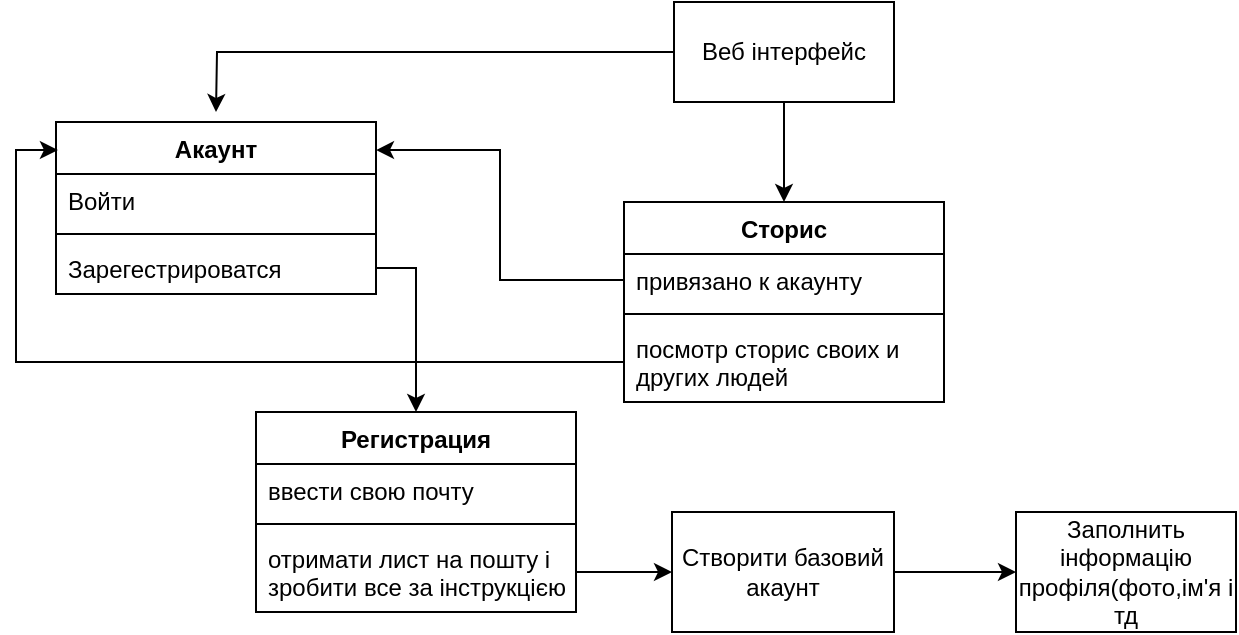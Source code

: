<mxfile version="24.8.2">
  <diagram name="Страница — 1" id="6P2qC8MFMwV7VLMH0evj">
    <mxGraphModel dx="1195" dy="682" grid="1" gridSize="10" guides="1" tooltips="1" connect="1" arrows="1" fold="1" page="1" pageScale="1" pageWidth="827" pageHeight="1169" math="0" shadow="0">
      <root>
        <mxCell id="0" />
        <mxCell id="1" parent="0" />
        <mxCell id="pbosFxjijV60UcTdRhiq-2" style="edgeStyle=orthogonalEdgeStyle;rounded=0;orthogonalLoop=1;jettySize=auto;html=1;" edge="1" parent="1" source="pbosFxjijV60UcTdRhiq-1">
          <mxGeometry relative="1" as="geometry">
            <mxPoint x="130" y="95" as="targetPoint" />
          </mxGeometry>
        </mxCell>
        <mxCell id="pbosFxjijV60UcTdRhiq-8" style="edgeStyle=orthogonalEdgeStyle;rounded=0;orthogonalLoop=1;jettySize=auto;html=1;exitX=0.5;exitY=1;exitDx=0;exitDy=0;" edge="1" parent="1" source="pbosFxjijV60UcTdRhiq-1" target="pbosFxjijV60UcTdRhiq-9">
          <mxGeometry relative="1" as="geometry">
            <mxPoint x="414" y="140" as="targetPoint" />
          </mxGeometry>
        </mxCell>
        <mxCell id="pbosFxjijV60UcTdRhiq-1" value="&lt;font style=&quot;vertical-align: inherit;&quot;&gt;&lt;font style=&quot;vertical-align: inherit;&quot;&gt;Веб інтерфейс&lt;/font&gt;&lt;/font&gt;" style="html=1;whiteSpace=wrap;" vertex="1" parent="1">
          <mxGeometry x="359" y="40" width="110" height="50" as="geometry" />
        </mxCell>
        <mxCell id="pbosFxjijV60UcTdRhiq-4" value="&lt;font style=&quot;vertical-align: inherit;&quot;&gt;&lt;font style=&quot;vertical-align: inherit;&quot;&gt;Акаунт&lt;/font&gt;&lt;/font&gt;" style="swimlane;fontStyle=1;align=center;verticalAlign=top;childLayout=stackLayout;horizontal=1;startSize=26;horizontalStack=0;resizeParent=1;resizeParentMax=0;resizeLast=0;collapsible=1;marginBottom=0;whiteSpace=wrap;html=1;" vertex="1" parent="1">
          <mxGeometry x="50" y="100" width="160" height="86" as="geometry" />
        </mxCell>
        <mxCell id="pbosFxjijV60UcTdRhiq-5" value="&lt;font style=&quot;vertical-align: inherit;&quot;&gt;&lt;font style=&quot;vertical-align: inherit;&quot;&gt;Войти&lt;/font&gt;&lt;/font&gt;" style="text;strokeColor=none;fillColor=none;align=left;verticalAlign=top;spacingLeft=4;spacingRight=4;overflow=hidden;rotatable=0;points=[[0,0.5],[1,0.5]];portConstraint=eastwest;whiteSpace=wrap;html=1;" vertex="1" parent="pbosFxjijV60UcTdRhiq-4">
          <mxGeometry y="26" width="160" height="26" as="geometry" />
        </mxCell>
        <mxCell id="pbosFxjijV60UcTdRhiq-6" value="" style="line;strokeWidth=1;fillColor=none;align=left;verticalAlign=middle;spacingTop=-1;spacingLeft=3;spacingRight=3;rotatable=0;labelPosition=right;points=[];portConstraint=eastwest;strokeColor=inherit;" vertex="1" parent="pbosFxjijV60UcTdRhiq-4">
          <mxGeometry y="52" width="160" height="8" as="geometry" />
        </mxCell>
        <mxCell id="pbosFxjijV60UcTdRhiq-7" value="&lt;font style=&quot;vertical-align: inherit;&quot;&gt;&lt;font style=&quot;vertical-align: inherit;&quot;&gt;Зарегестрироватся&lt;/font&gt;&lt;/font&gt;" style="text;strokeColor=none;fillColor=none;align=left;verticalAlign=top;spacingLeft=4;spacingRight=4;overflow=hidden;rotatable=0;points=[[0,0.5],[1,0.5]];portConstraint=eastwest;whiteSpace=wrap;html=1;" vertex="1" parent="pbosFxjijV60UcTdRhiq-4">
          <mxGeometry y="60" width="160" height="26" as="geometry" />
        </mxCell>
        <mxCell id="pbosFxjijV60UcTdRhiq-9" value="&lt;font style=&quot;vertical-align: inherit;&quot;&gt;&lt;font style=&quot;vertical-align: inherit;&quot;&gt;Сторис&lt;/font&gt;&lt;/font&gt;" style="swimlane;fontStyle=1;align=center;verticalAlign=top;childLayout=stackLayout;horizontal=1;startSize=26;horizontalStack=0;resizeParent=1;resizeParentMax=0;resizeLast=0;collapsible=1;marginBottom=0;whiteSpace=wrap;html=1;" vertex="1" parent="1">
          <mxGeometry x="334" y="140" width="160" height="100" as="geometry" />
        </mxCell>
        <mxCell id="pbosFxjijV60UcTdRhiq-10" value="&lt;font style=&quot;vertical-align: inherit;&quot;&gt;&lt;font style=&quot;vertical-align: inherit;&quot;&gt;привязано к акаунту&lt;/font&gt;&lt;/font&gt;" style="text;strokeColor=none;fillColor=none;align=left;verticalAlign=top;spacingLeft=4;spacingRight=4;overflow=hidden;rotatable=0;points=[[0,0.5],[1,0.5]];portConstraint=eastwest;whiteSpace=wrap;html=1;" vertex="1" parent="pbosFxjijV60UcTdRhiq-9">
          <mxGeometry y="26" width="160" height="26" as="geometry" />
        </mxCell>
        <mxCell id="pbosFxjijV60UcTdRhiq-11" value="" style="line;strokeWidth=1;fillColor=none;align=left;verticalAlign=middle;spacingTop=-1;spacingLeft=3;spacingRight=3;rotatable=0;labelPosition=right;points=[];portConstraint=eastwest;strokeColor=inherit;" vertex="1" parent="pbosFxjijV60UcTdRhiq-9">
          <mxGeometry y="52" width="160" height="8" as="geometry" />
        </mxCell>
        <mxCell id="pbosFxjijV60UcTdRhiq-12" value="&lt;font style=&quot;vertical-align: inherit;&quot;&gt;&lt;font style=&quot;vertical-align: inherit;&quot;&gt;посмотр сторис своих и других людей&lt;/font&gt;&lt;/font&gt;" style="text;strokeColor=none;fillColor=none;align=left;verticalAlign=top;spacingLeft=4;spacingRight=4;overflow=hidden;rotatable=0;points=[[0,0.5],[1,0.5]];portConstraint=eastwest;whiteSpace=wrap;html=1;" vertex="1" parent="pbosFxjijV60UcTdRhiq-9">
          <mxGeometry y="60" width="160" height="40" as="geometry" />
        </mxCell>
        <mxCell id="pbosFxjijV60UcTdRhiq-13" style="edgeStyle=orthogonalEdgeStyle;rounded=0;orthogonalLoop=1;jettySize=auto;html=1;entryX=1;entryY=0.163;entryDx=0;entryDy=0;entryPerimeter=0;" edge="1" parent="1" source="pbosFxjijV60UcTdRhiq-10" target="pbosFxjijV60UcTdRhiq-4">
          <mxGeometry relative="1" as="geometry" />
        </mxCell>
        <mxCell id="pbosFxjijV60UcTdRhiq-14" style="edgeStyle=orthogonalEdgeStyle;rounded=0;orthogonalLoop=1;jettySize=auto;html=1;entryX=0.006;entryY=0.163;entryDx=0;entryDy=0;entryPerimeter=0;" edge="1" parent="1" source="pbosFxjijV60UcTdRhiq-12" target="pbosFxjijV60UcTdRhiq-4">
          <mxGeometry relative="1" as="geometry" />
        </mxCell>
        <mxCell id="pbosFxjijV60UcTdRhiq-16" value="&lt;font style=&quot;vertical-align: inherit;&quot;&gt;&lt;font style=&quot;vertical-align: inherit;&quot;&gt;Регистрация&lt;/font&gt;&lt;/font&gt;" style="swimlane;fontStyle=1;align=center;verticalAlign=top;childLayout=stackLayout;horizontal=1;startSize=26;horizontalStack=0;resizeParent=1;resizeParentMax=0;resizeLast=0;collapsible=1;marginBottom=0;whiteSpace=wrap;html=1;" vertex="1" parent="1">
          <mxGeometry x="150" y="245" width="160" height="100" as="geometry" />
        </mxCell>
        <mxCell id="pbosFxjijV60UcTdRhiq-17" value="&lt;font style=&quot;vertical-align: inherit;&quot;&gt;&lt;font style=&quot;vertical-align: inherit;&quot;&gt;ввести свою почту&lt;/font&gt;&lt;/font&gt;" style="text;strokeColor=none;fillColor=none;align=left;verticalAlign=top;spacingLeft=4;spacingRight=4;overflow=hidden;rotatable=0;points=[[0,0.5],[1,0.5]];portConstraint=eastwest;whiteSpace=wrap;html=1;" vertex="1" parent="pbosFxjijV60UcTdRhiq-16">
          <mxGeometry y="26" width="160" height="26" as="geometry" />
        </mxCell>
        <mxCell id="pbosFxjijV60UcTdRhiq-18" value="" style="line;strokeWidth=1;fillColor=none;align=left;verticalAlign=middle;spacingTop=-1;spacingLeft=3;spacingRight=3;rotatable=0;labelPosition=right;points=[];portConstraint=eastwest;strokeColor=inherit;" vertex="1" parent="pbosFxjijV60UcTdRhiq-16">
          <mxGeometry y="52" width="160" height="8" as="geometry" />
        </mxCell>
        <mxCell id="pbosFxjijV60UcTdRhiq-19" value="&lt;font style=&quot;vertical-align: inherit;&quot;&gt;&lt;font style=&quot;vertical-align: inherit;&quot;&gt;&lt;font style=&quot;vertical-align: inherit;&quot;&gt;&lt;font style=&quot;vertical-align: inherit;&quot;&gt;отримати лист на пошту і зробити все за інструкцією&lt;/font&gt;&lt;/font&gt;&lt;/font&gt;&lt;/font&gt;" style="text;strokeColor=none;fillColor=none;align=left;verticalAlign=top;spacingLeft=4;spacingRight=4;overflow=hidden;rotatable=0;points=[[0,0.5],[1,0.5]];portConstraint=eastwest;whiteSpace=wrap;html=1;" vertex="1" parent="pbosFxjijV60UcTdRhiq-16">
          <mxGeometry y="60" width="160" height="40" as="geometry" />
        </mxCell>
        <mxCell id="pbosFxjijV60UcTdRhiq-15" style="edgeStyle=orthogonalEdgeStyle;rounded=0;orthogonalLoop=1;jettySize=auto;html=1;" edge="1" parent="1" source="pbosFxjijV60UcTdRhiq-7" target="pbosFxjijV60UcTdRhiq-16">
          <mxGeometry relative="1" as="geometry">
            <mxPoint x="230" y="290" as="targetPoint" />
          </mxGeometry>
        </mxCell>
        <mxCell id="pbosFxjijV60UcTdRhiq-26" style="edgeStyle=orthogonalEdgeStyle;rounded=0;orthogonalLoop=1;jettySize=auto;html=1;" edge="1" parent="1" source="pbosFxjijV60UcTdRhiq-25" target="pbosFxjijV60UcTdRhiq-27">
          <mxGeometry relative="1" as="geometry">
            <mxPoint x="520" y="325.0" as="targetPoint" />
          </mxGeometry>
        </mxCell>
        <mxCell id="pbosFxjijV60UcTdRhiq-25" value="&lt;font style=&quot;vertical-align: inherit;&quot;&gt;&lt;font style=&quot;vertical-align: inherit;&quot;&gt;Створити базовий акаунт&lt;/font&gt;&lt;/font&gt;" style="html=1;whiteSpace=wrap;" vertex="1" parent="1">
          <mxGeometry x="358" y="295" width="111" height="60" as="geometry" />
        </mxCell>
        <mxCell id="pbosFxjijV60UcTdRhiq-24" style="edgeStyle=orthogonalEdgeStyle;rounded=0;orthogonalLoop=1;jettySize=auto;html=1;" edge="1" parent="1" source="pbosFxjijV60UcTdRhiq-19" target="pbosFxjijV60UcTdRhiq-25">
          <mxGeometry relative="1" as="geometry">
            <mxPoint x="360" y="325" as="targetPoint" />
          </mxGeometry>
        </mxCell>
        <mxCell id="pbosFxjijV60UcTdRhiq-27" value="&lt;font style=&quot;vertical-align: inherit;&quot;&gt;&lt;font style=&quot;vertical-align: inherit;&quot;&gt;Заполнить інформацію профіля(фото,ім&#39;я і тд&lt;/font&gt;&lt;/font&gt;" style="html=1;whiteSpace=wrap;" vertex="1" parent="1">
          <mxGeometry x="530" y="295" width="110" height="60" as="geometry" />
        </mxCell>
      </root>
    </mxGraphModel>
  </diagram>
</mxfile>
